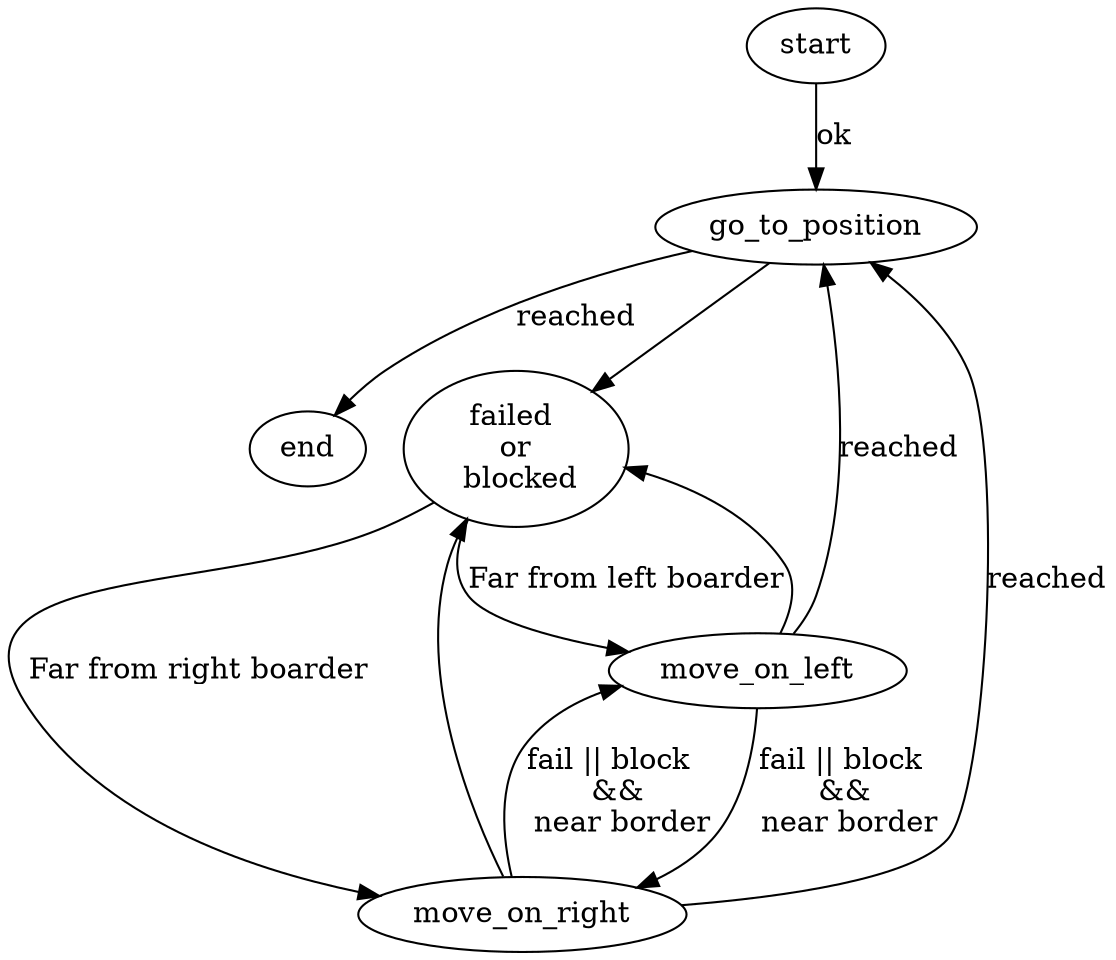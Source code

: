 # Try to reach a position, this digram shall provide an start of solution when
# the robot is blocked or a when the robot has a obstacle in front of it.

digraph move
{
	start -> "go_to_position" [label ="ok"];
	"go_to_position" -> end [label = "reached"];

	"go_to_position" -> "failed \n or \n blocked";
	"failed \n or \n blocked" -> "move_on_left" [label = "Far from left boarder"];
	"failed \n or \n blocked" -> "move_on_right" [label = "Far from right boarder"];

	"move_on_right" -> "go_to_position" [label = "reached"]
	"move_on_right" -> "failed \n or \n blocked";
	"move_on_right" -> "move_on_left" [label = "fail || block  \n&&\n near border"];

	"move_on_left" -> "go_to_position" [label = "reached"]
	"move_on_left" -> "failed \n or \n blocked";
	"move_on_left" -> "move_on_right" [label = "fail || block \n&&\n near border"];
}
